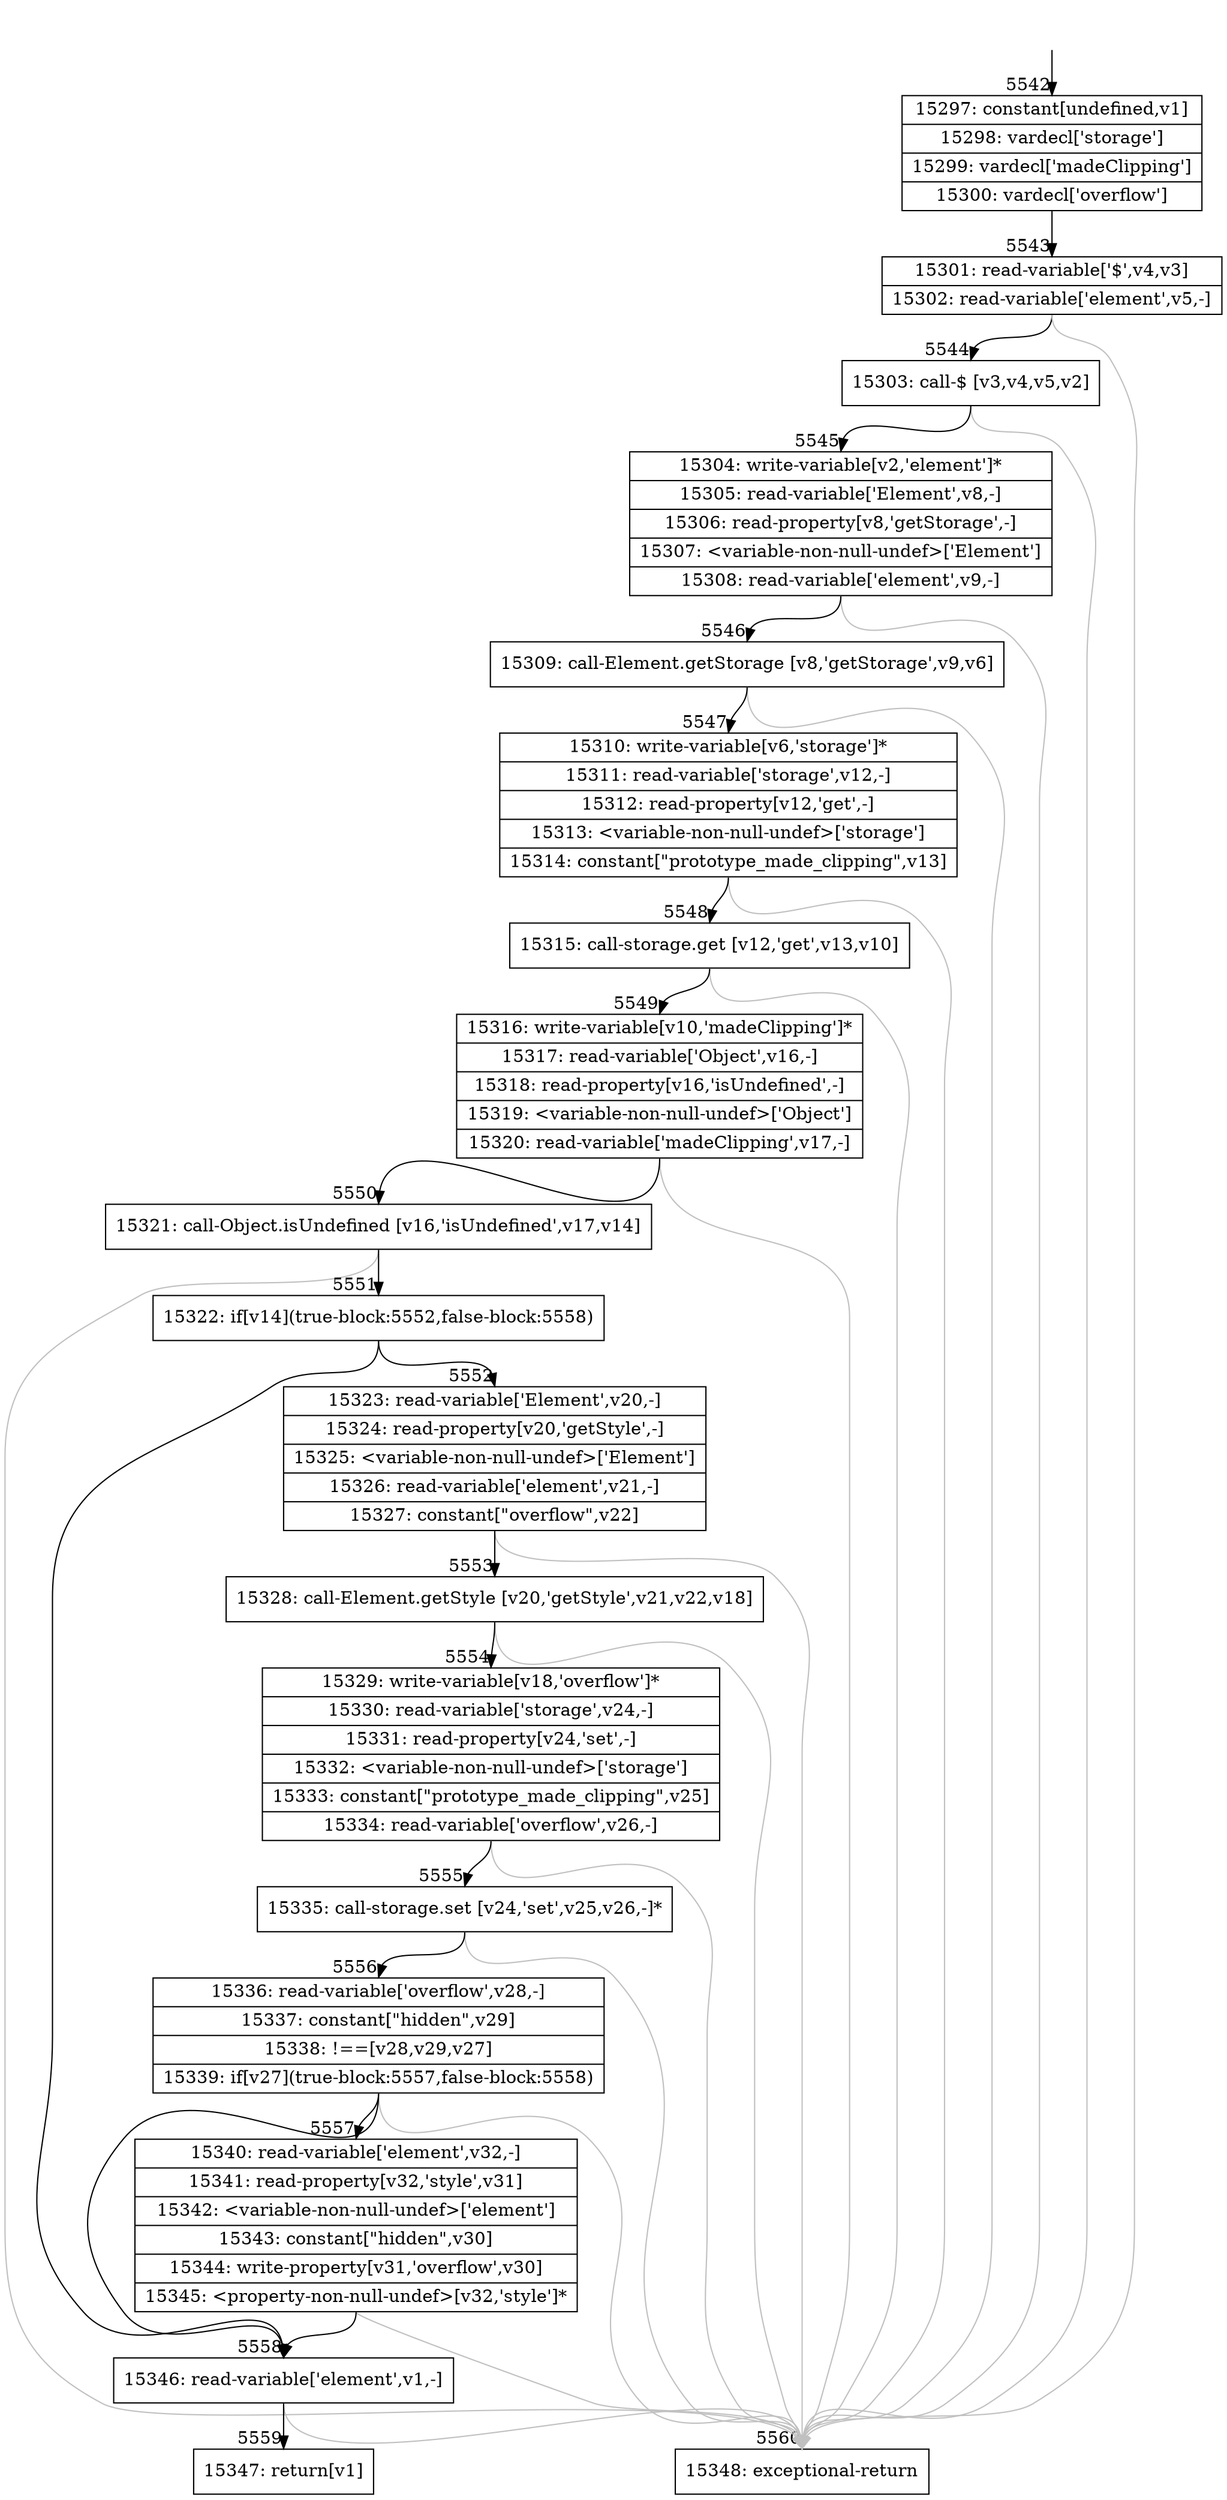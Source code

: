 digraph {
rankdir="TD"
BB_entry441[shape=none,label=""];
BB_entry441 -> BB5542 [tailport=s, headport=n, headlabel="    5542"]
BB5542 [shape=record label="{15297: constant[undefined,v1]|15298: vardecl['storage']|15299: vardecl['madeClipping']|15300: vardecl['overflow']}" ] 
BB5542 -> BB5543 [tailport=s, headport=n, headlabel="      5543"]
BB5543 [shape=record label="{15301: read-variable['$',v4,v3]|15302: read-variable['element',v5,-]}" ] 
BB5543 -> BB5544 [tailport=s, headport=n, headlabel="      5544"]
BB5543 -> BB5560 [tailport=s, headport=n, color=gray, headlabel="      5560"]
BB5544 [shape=record label="{15303: call-$ [v3,v4,v5,v2]}" ] 
BB5544 -> BB5545 [tailport=s, headport=n, headlabel="      5545"]
BB5544 -> BB5560 [tailport=s, headport=n, color=gray]
BB5545 [shape=record label="{15304: write-variable[v2,'element']*|15305: read-variable['Element',v8,-]|15306: read-property[v8,'getStorage',-]|15307: \<variable-non-null-undef\>['Element']|15308: read-variable['element',v9,-]}" ] 
BB5545 -> BB5546 [tailport=s, headport=n, headlabel="      5546"]
BB5545 -> BB5560 [tailport=s, headport=n, color=gray]
BB5546 [shape=record label="{15309: call-Element.getStorage [v8,'getStorage',v9,v6]}" ] 
BB5546 -> BB5547 [tailport=s, headport=n, headlabel="      5547"]
BB5546 -> BB5560 [tailport=s, headport=n, color=gray]
BB5547 [shape=record label="{15310: write-variable[v6,'storage']*|15311: read-variable['storage',v12,-]|15312: read-property[v12,'get',-]|15313: \<variable-non-null-undef\>['storage']|15314: constant[\"prototype_made_clipping\",v13]}" ] 
BB5547 -> BB5548 [tailport=s, headport=n, headlabel="      5548"]
BB5547 -> BB5560 [tailport=s, headport=n, color=gray]
BB5548 [shape=record label="{15315: call-storage.get [v12,'get',v13,v10]}" ] 
BB5548 -> BB5549 [tailport=s, headport=n, headlabel="      5549"]
BB5548 -> BB5560 [tailport=s, headport=n, color=gray]
BB5549 [shape=record label="{15316: write-variable[v10,'madeClipping']*|15317: read-variable['Object',v16,-]|15318: read-property[v16,'isUndefined',-]|15319: \<variable-non-null-undef\>['Object']|15320: read-variable['madeClipping',v17,-]}" ] 
BB5549 -> BB5550 [tailport=s, headport=n, headlabel="      5550"]
BB5549 -> BB5560 [tailport=s, headport=n, color=gray]
BB5550 [shape=record label="{15321: call-Object.isUndefined [v16,'isUndefined',v17,v14]}" ] 
BB5550 -> BB5551 [tailport=s, headport=n, headlabel="      5551"]
BB5550 -> BB5560 [tailport=s, headport=n, color=gray]
BB5551 [shape=record label="{15322: if[v14](true-block:5552,false-block:5558)}" ] 
BB5551 -> BB5552 [tailport=s, headport=n, headlabel="      5552"]
BB5551 -> BB5558 [tailport=s, headport=n, headlabel="      5558"]
BB5552 [shape=record label="{15323: read-variable['Element',v20,-]|15324: read-property[v20,'getStyle',-]|15325: \<variable-non-null-undef\>['Element']|15326: read-variable['element',v21,-]|15327: constant[\"overflow\",v22]}" ] 
BB5552 -> BB5553 [tailport=s, headport=n, headlabel="      5553"]
BB5552 -> BB5560 [tailport=s, headport=n, color=gray]
BB5553 [shape=record label="{15328: call-Element.getStyle [v20,'getStyle',v21,v22,v18]}" ] 
BB5553 -> BB5554 [tailport=s, headport=n, headlabel="      5554"]
BB5553 -> BB5560 [tailport=s, headport=n, color=gray]
BB5554 [shape=record label="{15329: write-variable[v18,'overflow']*|15330: read-variable['storage',v24,-]|15331: read-property[v24,'set',-]|15332: \<variable-non-null-undef\>['storage']|15333: constant[\"prototype_made_clipping\",v25]|15334: read-variable['overflow',v26,-]}" ] 
BB5554 -> BB5555 [tailport=s, headport=n, headlabel="      5555"]
BB5554 -> BB5560 [tailport=s, headport=n, color=gray]
BB5555 [shape=record label="{15335: call-storage.set [v24,'set',v25,v26,-]*}" ] 
BB5555 -> BB5556 [tailport=s, headport=n, headlabel="      5556"]
BB5555 -> BB5560 [tailport=s, headport=n, color=gray]
BB5556 [shape=record label="{15336: read-variable['overflow',v28,-]|15337: constant[\"hidden\",v29]|15338: !==[v28,v29,v27]|15339: if[v27](true-block:5557,false-block:5558)}" ] 
BB5556 -> BB5557 [tailport=s, headport=n, headlabel="      5557"]
BB5556 -> BB5558 [tailport=s, headport=n]
BB5556 -> BB5560 [tailport=s, headport=n, color=gray]
BB5557 [shape=record label="{15340: read-variable['element',v32,-]|15341: read-property[v32,'style',v31]|15342: \<variable-non-null-undef\>['element']|15343: constant[\"hidden\",v30]|15344: write-property[v31,'overflow',v30]|15345: \<property-non-null-undef\>[v32,'style']*}" ] 
BB5557 -> BB5558 [tailport=s, headport=n]
BB5557 -> BB5560 [tailport=s, headport=n, color=gray]
BB5558 [shape=record label="{15346: read-variable['element',v1,-]}" ] 
BB5558 -> BB5559 [tailport=s, headport=n, headlabel="      5559"]
BB5558 -> BB5560 [tailport=s, headport=n, color=gray]
BB5559 [shape=record label="{15347: return[v1]}" ] 
BB5560 [shape=record label="{15348: exceptional-return}" ] 
//#$~ 4242
}
